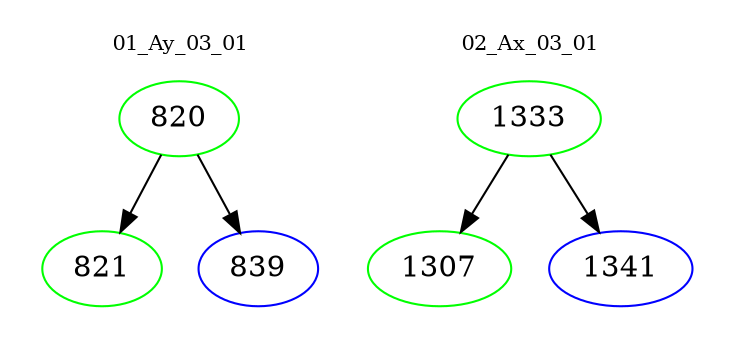 digraph{
subgraph cluster_0 {
color = white
label = "01_Ay_03_01";
fontsize=10;
T0_820 [label="820", color="green"]
T0_820 -> T0_821 [color="black"]
T0_821 [label="821", color="green"]
T0_820 -> T0_839 [color="black"]
T0_839 [label="839", color="blue"]
}
subgraph cluster_1 {
color = white
label = "02_Ax_03_01";
fontsize=10;
T1_1333 [label="1333", color="green"]
T1_1333 -> T1_1307 [color="black"]
T1_1307 [label="1307", color="green"]
T1_1333 -> T1_1341 [color="black"]
T1_1341 [label="1341", color="blue"]
}
}
